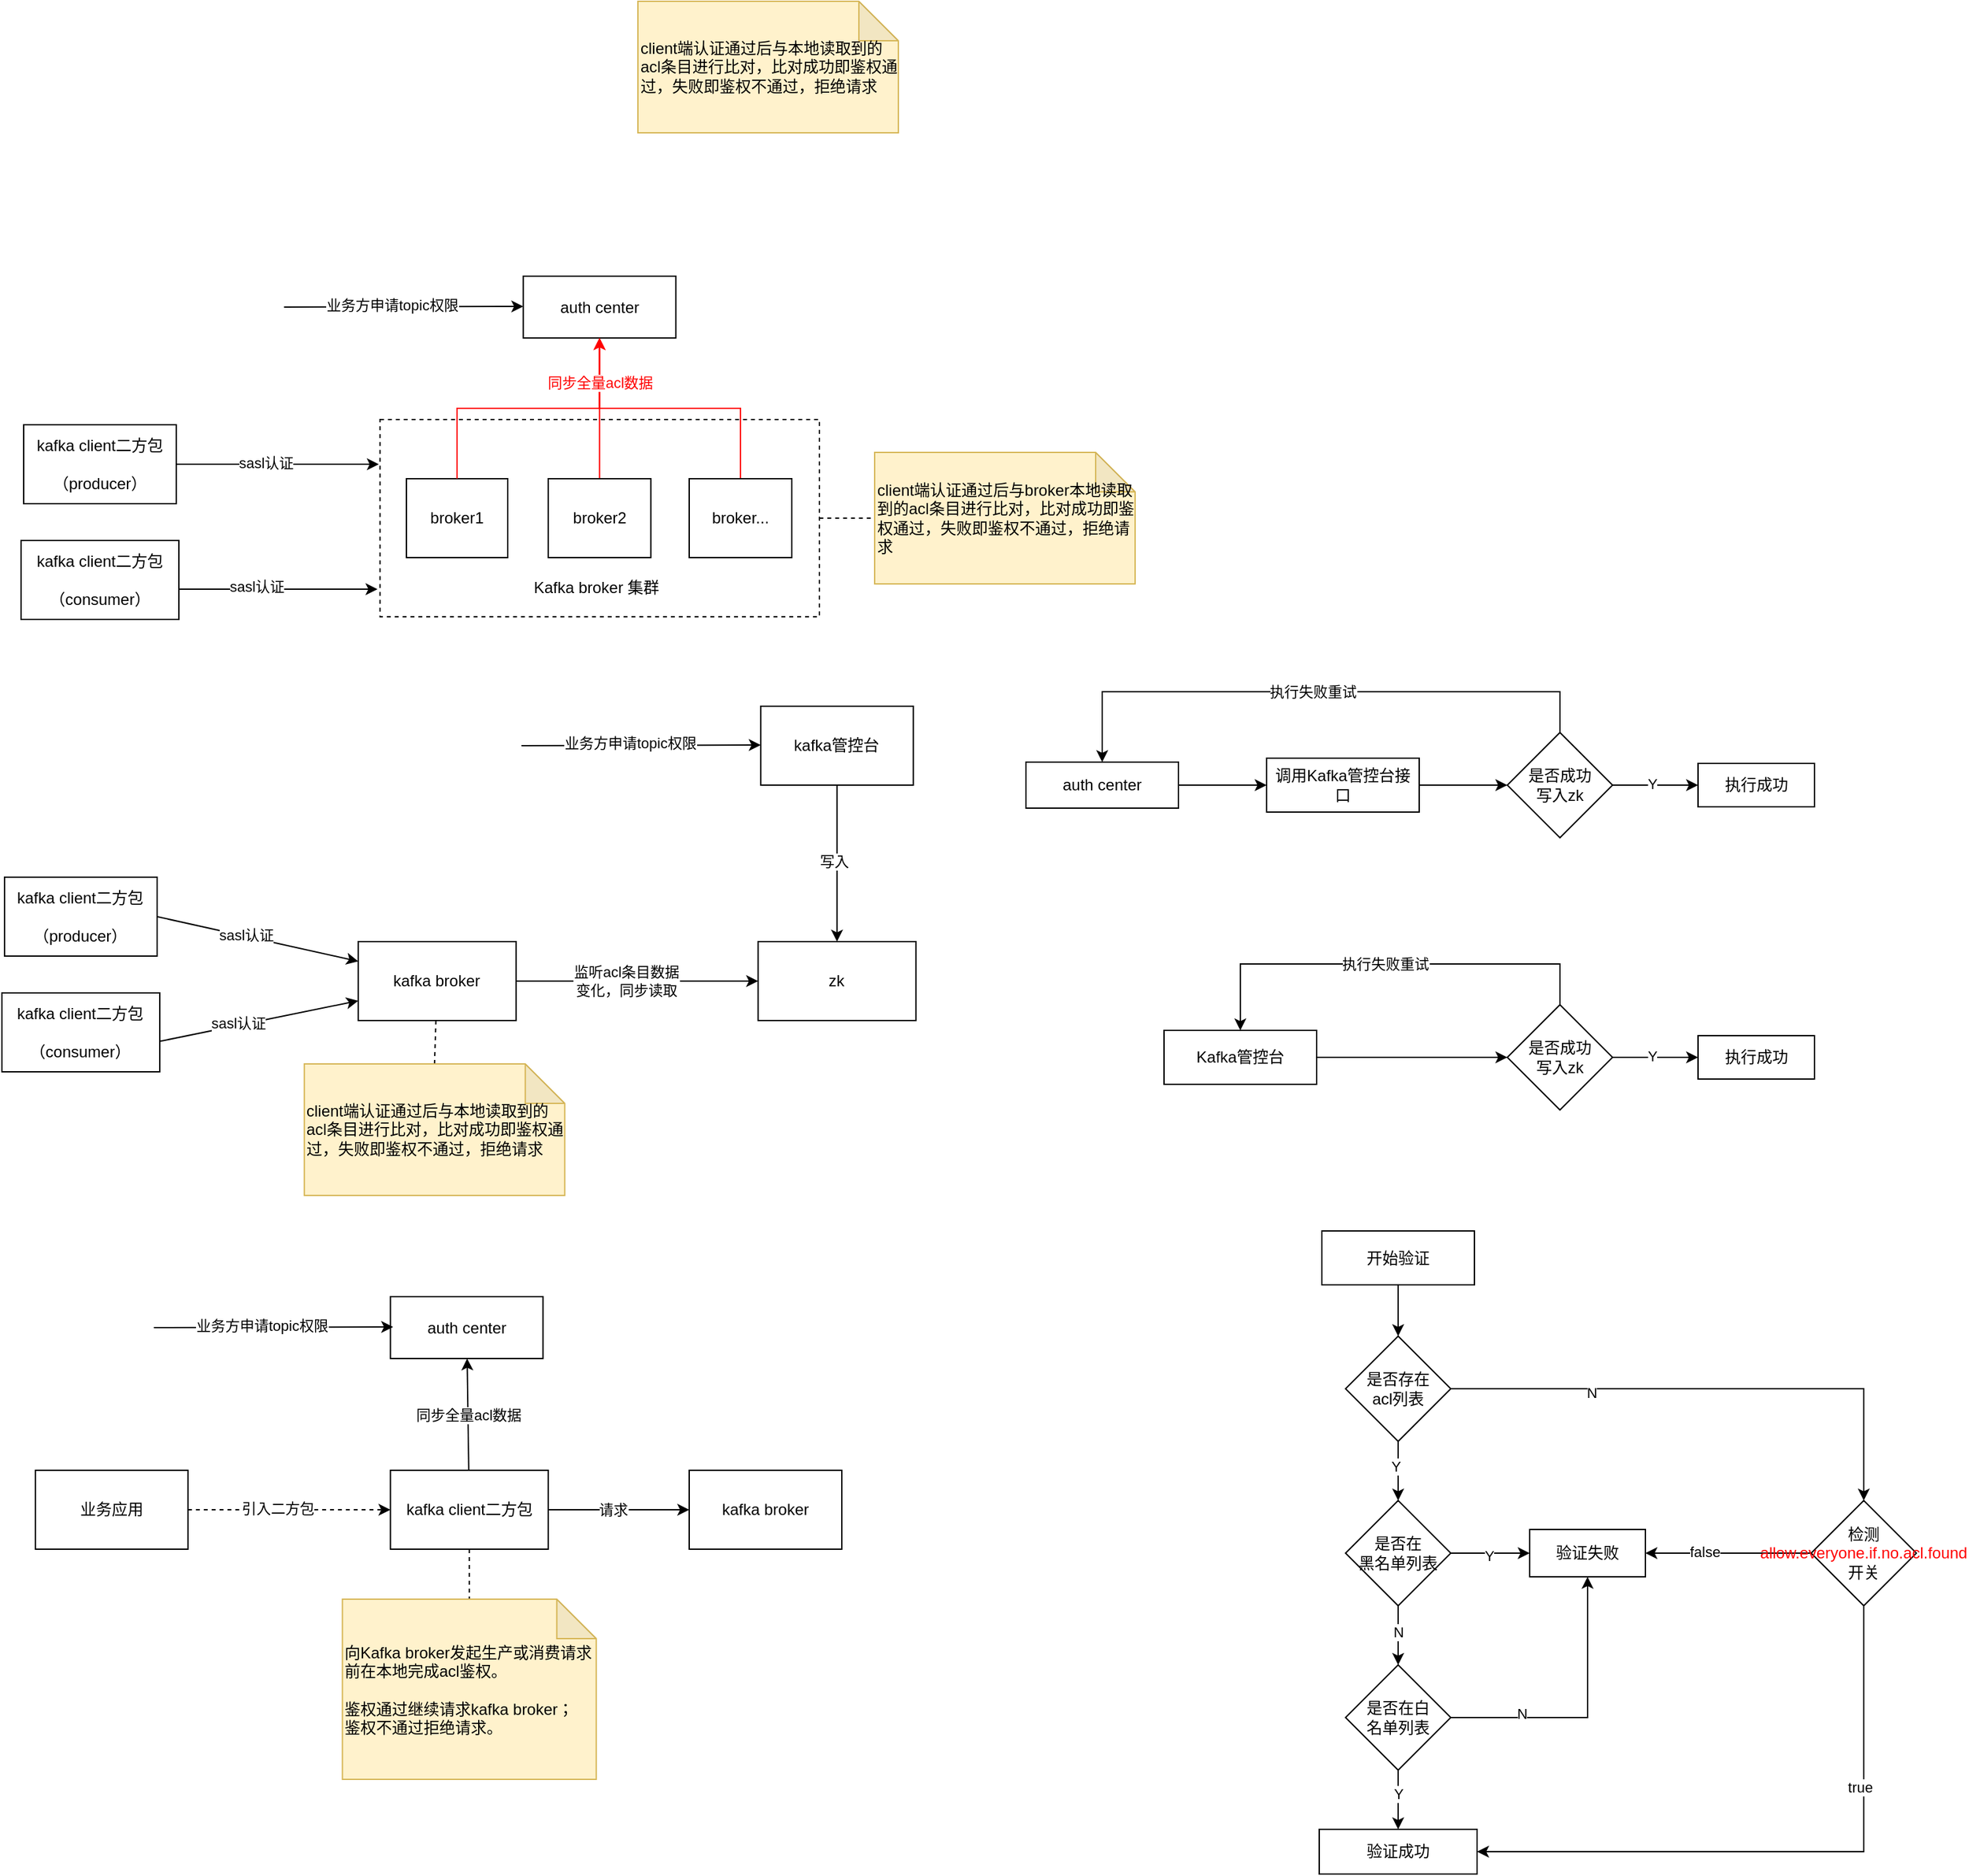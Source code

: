 <mxfile version="15.7.3" type="github">
  <diagram id="Uczro51jpl-yvH97A21P" name="第 1 页">
    <mxGraphModel dx="1426" dy="1203" grid="0" gridSize="10" guides="1" tooltips="1" connect="1" arrows="1" fold="1" page="0" pageScale="1" pageWidth="827" pageHeight="1169" math="0" shadow="0">
      <root>
        <mxCell id="0" />
        <mxCell id="1" parent="0" />
        <mxCell id="M8erzikhFiW7y3PfaSRm-40" style="edgeStyle=none;rounded=0;orthogonalLoop=1;jettySize=auto;html=1;entryX=0;entryY=0.5;entryDx=0;entryDy=0;entryPerimeter=0;dashed=1;endArrow=none;endFill=0;" parent="1" source="M8erzikhFiW7y3PfaSRm-1" target="M8erzikhFiW7y3PfaSRm-19" edge="1">
          <mxGeometry relative="1" as="geometry" />
        </mxCell>
        <mxCell id="M8erzikhFiW7y3PfaSRm-1" value="" style="rounded=0;whiteSpace=wrap;html=1;dashed=1;align=left;" parent="1" vertex="1">
          <mxGeometry x="363.91" y="146" width="334.09" height="150" as="geometry" />
        </mxCell>
        <mxCell id="M8erzikhFiW7y3PfaSRm-5" style="edgeStyle=none;rounded=0;orthogonalLoop=1;jettySize=auto;html=1;exitX=1;exitY=0.5;exitDx=0;exitDy=0;" parent="1" source="M8erzikhFiW7y3PfaSRm-2" edge="1">
          <mxGeometry relative="1" as="geometry">
            <mxPoint x="363" y="180" as="targetPoint" />
          </mxGeometry>
        </mxCell>
        <mxCell id="M8erzikhFiW7y3PfaSRm-6" value="sasl认证" style="edgeLabel;html=1;align=center;verticalAlign=middle;resizable=0;points=[];" parent="M8erzikhFiW7y3PfaSRm-5" vertex="1" connectable="0">
          <mxGeometry x="-0.123" y="1" relative="1" as="geometry">
            <mxPoint as="offset" />
          </mxGeometry>
        </mxCell>
        <mxCell id="M8erzikhFiW7y3PfaSRm-2" value="kafka client二方包&lt;br&gt;&lt;br&gt;（producer）" style="rounded=0;whiteSpace=wrap;html=1;" parent="1" vertex="1">
          <mxGeometry x="93" y="150" width="116" height="60" as="geometry" />
        </mxCell>
        <mxCell id="M8erzikhFiW7y3PfaSRm-7" style="edgeStyle=none;rounded=0;orthogonalLoop=1;jettySize=auto;html=1;exitX=0.992;exitY=0.617;exitDx=0;exitDy=0;exitPerimeter=0;" parent="1" source="M8erzikhFiW7y3PfaSRm-3" edge="1">
          <mxGeometry relative="1" as="geometry">
            <mxPoint x="362" y="275" as="targetPoint" />
          </mxGeometry>
        </mxCell>
        <mxCell id="M8erzikhFiW7y3PfaSRm-8" value="sasl认证" style="edgeLabel;html=1;align=center;verticalAlign=middle;resizable=0;points=[];" parent="M8erzikhFiW7y3PfaSRm-7" vertex="1" connectable="0">
          <mxGeometry x="-0.209" y="2" relative="1" as="geometry">
            <mxPoint as="offset" />
          </mxGeometry>
        </mxCell>
        <mxCell id="M8erzikhFiW7y3PfaSRm-3" value="kafka client二方包&lt;br&gt;&lt;br&gt;（consumer）" style="rounded=0;whiteSpace=wrap;html=1;" parent="1" vertex="1">
          <mxGeometry x="91" y="238" width="120" height="60" as="geometry" />
        </mxCell>
        <mxCell id="M8erzikhFiW7y3PfaSRm-11" value="auth center" style="rounded=0;whiteSpace=wrap;html=1;" parent="1" vertex="1">
          <mxGeometry x="472.82" y="37" width="116" height="47" as="geometry" />
        </mxCell>
        <mxCell id="M8erzikhFiW7y3PfaSRm-19" value="client端认证通过后与broker本地读取到的acl条目进行比对，比对成功即鉴权通过，失败即鉴权不通过，拒绝请求" style="shape=note;whiteSpace=wrap;html=1;backgroundOutline=1;darkOpacity=0.05;fillColor=#fff2cc;strokeColor=#d6b656;align=left;" parent="1" vertex="1">
          <mxGeometry x="740" y="171" width="198" height="100" as="geometry" />
        </mxCell>
        <mxCell id="M8erzikhFiW7y3PfaSRm-21" style="edgeStyle=none;rounded=0;orthogonalLoop=1;jettySize=auto;html=1;" parent="1" source="M8erzikhFiW7y3PfaSRm-24" target="M8erzikhFiW7y3PfaSRm-31" edge="1">
          <mxGeometry relative="1" as="geometry" />
        </mxCell>
        <mxCell id="M8erzikhFiW7y3PfaSRm-22" value="监听acl条目数据&lt;br&gt;变化，同步读取" style="edgeLabel;html=1;align=center;verticalAlign=middle;resizable=0;points=[];" parent="M8erzikhFiW7y3PfaSRm-21" vertex="1" connectable="0">
          <mxGeometry x="-0.282" y="1" relative="1" as="geometry">
            <mxPoint x="17" y="1" as="offset" />
          </mxGeometry>
        </mxCell>
        <mxCell id="M8erzikhFiW7y3PfaSRm-23" style="edgeStyle=none;rounded=0;orthogonalLoop=1;jettySize=auto;html=1;entryX=0.5;entryY=0;entryDx=0;entryDy=0;entryPerimeter=0;dashed=1;endArrow=none;endFill=0;" parent="1" source="M8erzikhFiW7y3PfaSRm-24" target="M8erzikhFiW7y3PfaSRm-38" edge="1">
          <mxGeometry relative="1" as="geometry" />
        </mxCell>
        <mxCell id="M8erzikhFiW7y3PfaSRm-24" value="kafka broker" style="rounded=0;whiteSpace=wrap;html=1;" parent="1" vertex="1">
          <mxGeometry x="347.36" y="543" width="120" height="60" as="geometry" />
        </mxCell>
        <mxCell id="M8erzikhFiW7y3PfaSRm-25" style="edgeStyle=none;rounded=0;orthogonalLoop=1;jettySize=auto;html=1;entryX=0;entryY=0.25;entryDx=0;entryDy=0;exitX=1;exitY=0.5;exitDx=0;exitDy=0;" parent="1" source="M8erzikhFiW7y3PfaSRm-27" target="M8erzikhFiW7y3PfaSRm-24" edge="1">
          <mxGeometry relative="1" as="geometry" />
        </mxCell>
        <mxCell id="M8erzikhFiW7y3PfaSRm-26" value="sasl认证" style="edgeLabel;html=1;align=center;verticalAlign=middle;resizable=0;points=[];" parent="M8erzikhFiW7y3PfaSRm-25" vertex="1" connectable="0">
          <mxGeometry x="-0.123" y="1" relative="1" as="geometry">
            <mxPoint as="offset" />
          </mxGeometry>
        </mxCell>
        <mxCell id="M8erzikhFiW7y3PfaSRm-27" value="kafka client二方包&lt;br&gt;&lt;br&gt;（producer）" style="rounded=0;whiteSpace=wrap;html=1;" parent="1" vertex="1">
          <mxGeometry x="78.45" y="494" width="116" height="60" as="geometry" />
        </mxCell>
        <mxCell id="M8erzikhFiW7y3PfaSRm-28" style="edgeStyle=none;rounded=0;orthogonalLoop=1;jettySize=auto;html=1;entryX=0;entryY=0.75;entryDx=0;entryDy=0;exitX=0.992;exitY=0.617;exitDx=0;exitDy=0;exitPerimeter=0;" parent="1" source="M8erzikhFiW7y3PfaSRm-30" target="M8erzikhFiW7y3PfaSRm-24" edge="1">
          <mxGeometry relative="1" as="geometry" />
        </mxCell>
        <mxCell id="M8erzikhFiW7y3PfaSRm-29" value="sasl认证" style="edgeLabel;html=1;align=center;verticalAlign=middle;resizable=0;points=[];" parent="M8erzikhFiW7y3PfaSRm-28" vertex="1" connectable="0">
          <mxGeometry x="-0.209" y="2" relative="1" as="geometry">
            <mxPoint as="offset" />
          </mxGeometry>
        </mxCell>
        <mxCell id="M8erzikhFiW7y3PfaSRm-30" value="kafka client二方包&lt;br&gt;&lt;br&gt;（consumer）" style="rounded=0;whiteSpace=wrap;html=1;" parent="1" vertex="1">
          <mxGeometry x="76.45" y="582" width="120" height="60" as="geometry" />
        </mxCell>
        <mxCell id="M8erzikhFiW7y3PfaSRm-31" value="zk" style="rounded=0;whiteSpace=wrap;html=1;" parent="1" vertex="1">
          <mxGeometry x="651.36" y="543" width="120" height="60" as="geometry" />
        </mxCell>
        <mxCell id="M8erzikhFiW7y3PfaSRm-35" style="edgeStyle=none;rounded=0;orthogonalLoop=1;jettySize=auto;html=1;" parent="1" source="M8erzikhFiW7y3PfaSRm-37" target="M8erzikhFiW7y3PfaSRm-31" edge="1">
          <mxGeometry relative="1" as="geometry" />
        </mxCell>
        <mxCell id="M8erzikhFiW7y3PfaSRm-36" value="写入" style="edgeLabel;html=1;align=center;verticalAlign=middle;resizable=0;points=[];" parent="M8erzikhFiW7y3PfaSRm-35" vertex="1" connectable="0">
          <mxGeometry x="-0.025" y="-3" relative="1" as="geometry">
            <mxPoint as="offset" />
          </mxGeometry>
        </mxCell>
        <mxCell id="M8erzikhFiW7y3PfaSRm-37" value="kafka管控台" style="rounded=0;whiteSpace=wrap;html=1;" parent="1" vertex="1">
          <mxGeometry x="653.36" y="364" width="116" height="60" as="geometry" />
        </mxCell>
        <mxCell id="M8erzikhFiW7y3PfaSRm-38" value="client端认证通过后与本地读取到的acl条目进行比对，比对成功即鉴权通过，失败即鉴权不通过，拒绝请求" style="shape=note;whiteSpace=wrap;html=1;backgroundOutline=1;darkOpacity=0.05;fillColor=#fff2cc;strokeColor=#d6b656;align=left;" parent="1" vertex="1">
          <mxGeometry x="306.36" y="636" width="198" height="100" as="geometry" />
        </mxCell>
        <mxCell id="M8erzikhFiW7y3PfaSRm-41" value="" style="endArrow=classic;html=1;rounded=0;" parent="1" edge="1">
          <mxGeometry width="50" height="50" relative="1" as="geometry">
            <mxPoint x="471.45" y="394" as="sourcePoint" />
            <mxPoint x="653.36" y="393.5" as="targetPoint" />
          </mxGeometry>
        </mxCell>
        <mxCell id="M8erzikhFiW7y3PfaSRm-42" value="业务方申请topic权限" style="edgeLabel;html=1;align=center;verticalAlign=middle;resizable=0;points=[];" parent="M8erzikhFiW7y3PfaSRm-41" vertex="1" connectable="0">
          <mxGeometry x="-0.295" y="1" relative="1" as="geometry">
            <mxPoint x="18" y="-1" as="offset" />
          </mxGeometry>
        </mxCell>
        <mxCell id="M8erzikhFiW7y3PfaSRm-43" value="同步全量acl数据" style="edgeStyle=none;rounded=0;orthogonalLoop=1;jettySize=auto;html=1;" parent="1" source="M8erzikhFiW7y3PfaSRm-45" target="M8erzikhFiW7y3PfaSRm-52" edge="1">
          <mxGeometry relative="1" as="geometry" />
        </mxCell>
        <mxCell id="M8erzikhFiW7y3PfaSRm-44" style="edgeStyle=none;rounded=0;orthogonalLoop=1;jettySize=auto;html=1;entryX=0.5;entryY=0;entryDx=0;entryDy=0;entryPerimeter=0;dashed=1;endArrow=none;endFill=0;" parent="1" source="M8erzikhFiW7y3PfaSRm-45" target="M8erzikhFiW7y3PfaSRm-53" edge="1">
          <mxGeometry relative="1" as="geometry" />
        </mxCell>
        <mxCell id="M8erzikhFiW7y3PfaSRm-58" style="edgeStyle=none;rounded=0;orthogonalLoop=1;jettySize=auto;html=1;entryX=0;entryY=0.5;entryDx=0;entryDy=0;endArrow=classic;endFill=1;" parent="1" source="M8erzikhFiW7y3PfaSRm-45" target="M8erzikhFiW7y3PfaSRm-57" edge="1">
          <mxGeometry relative="1" as="geometry" />
        </mxCell>
        <mxCell id="M8erzikhFiW7y3PfaSRm-59" value="请求" style="edgeLabel;html=1;align=center;verticalAlign=middle;resizable=0;points=[];" parent="M8erzikhFiW7y3PfaSRm-58" vertex="1" connectable="0">
          <mxGeometry x="-0.082" relative="1" as="geometry">
            <mxPoint as="offset" />
          </mxGeometry>
        </mxCell>
        <mxCell id="M8erzikhFiW7y3PfaSRm-45" value="kafka client二方包" style="rounded=0;whiteSpace=wrap;html=1;" parent="1" vertex="1">
          <mxGeometry x="371.82" y="945" width="120" height="60" as="geometry" />
        </mxCell>
        <mxCell id="M8erzikhFiW7y3PfaSRm-46" style="edgeStyle=none;rounded=0;orthogonalLoop=1;jettySize=auto;html=1;entryX=0;entryY=0.5;entryDx=0;entryDy=0;exitX=1;exitY=0.5;exitDx=0;exitDy=0;dashed=1;" parent="1" source="M8erzikhFiW7y3PfaSRm-48" target="M8erzikhFiW7y3PfaSRm-45" edge="1">
          <mxGeometry relative="1" as="geometry" />
        </mxCell>
        <mxCell id="M8erzikhFiW7y3PfaSRm-47" value="引入二方包" style="edgeLabel;html=1;align=center;verticalAlign=middle;resizable=0;points=[];" parent="M8erzikhFiW7y3PfaSRm-46" vertex="1" connectable="0">
          <mxGeometry x="-0.123" y="1" relative="1" as="geometry">
            <mxPoint as="offset" />
          </mxGeometry>
        </mxCell>
        <mxCell id="M8erzikhFiW7y3PfaSRm-48" value="业务应用" style="rounded=0;whiteSpace=wrap;html=1;" parent="1" vertex="1">
          <mxGeometry x="101.91" y="945" width="116" height="60" as="geometry" />
        </mxCell>
        <mxCell id="M8erzikhFiW7y3PfaSRm-52" value="auth center" style="rounded=0;whiteSpace=wrap;html=1;" parent="1" vertex="1">
          <mxGeometry x="371.82" y="813" width="116" height="47" as="geometry" />
        </mxCell>
        <mxCell id="M8erzikhFiW7y3PfaSRm-53" value="向Kafka broker发起生产或消费请求前在本地完成acl鉴权。&lt;br&gt;&lt;br&gt;鉴权通过继续请求kafka broker；&lt;br&gt;鉴权不通过拒绝请求。" style="shape=note;whiteSpace=wrap;html=1;backgroundOutline=1;darkOpacity=0.05;fillColor=#fff2cc;strokeColor=#d6b656;align=left;" parent="1" vertex="1">
          <mxGeometry x="335.32" y="1043" width="193" height="137" as="geometry" />
        </mxCell>
        <mxCell id="M8erzikhFiW7y3PfaSRm-57" value="kafka broker" style="rounded=0;whiteSpace=wrap;html=1;" parent="1" vertex="1">
          <mxGeometry x="599" y="945" width="116" height="60" as="geometry" />
        </mxCell>
        <mxCell id="L2M4xERiQ1L11NZPQG7T-5" value="" style="edgeStyle=orthogonalEdgeStyle;rounded=0;orthogonalLoop=1;jettySize=auto;html=1;" edge="1" parent="1" source="L2M4xERiQ1L11NZPQG7T-1" target="L2M4xERiQ1L11NZPQG7T-2">
          <mxGeometry relative="1" as="geometry">
            <mxPoint x="1102.5" y="387" as="targetPoint" />
          </mxGeometry>
        </mxCell>
        <mxCell id="L2M4xERiQ1L11NZPQG7T-1" value="auth center" style="rounded=0;whiteSpace=wrap;html=1;" vertex="1" parent="1">
          <mxGeometry x="855" y="406.5" width="116" height="35" as="geometry" />
        </mxCell>
        <mxCell id="L2M4xERiQ1L11NZPQG7T-2" value="调用Kafka管控台接口" style="rounded=0;whiteSpace=wrap;html=1;" vertex="1" parent="1">
          <mxGeometry x="1038" y="403.5" width="116" height="41" as="geometry" />
        </mxCell>
        <mxCell id="L2M4xERiQ1L11NZPQG7T-9" value="" style="edgeStyle=orthogonalEdgeStyle;rounded=0;orthogonalLoop=1;jettySize=auto;html=1;exitX=1;exitY=0.5;exitDx=0;exitDy=0;" edge="1" parent="1" source="L2M4xERiQ1L11NZPQG7T-2" target="L2M4xERiQ1L11NZPQG7T-8">
          <mxGeometry relative="1" as="geometry">
            <mxPoint x="1102.5" y="473" as="sourcePoint" />
          </mxGeometry>
        </mxCell>
        <mxCell id="L2M4xERiQ1L11NZPQG7T-12" value="" style="edgeStyle=orthogonalEdgeStyle;rounded=0;orthogonalLoop=1;jettySize=auto;html=1;" edge="1" parent="1" source="L2M4xERiQ1L11NZPQG7T-8" target="L2M4xERiQ1L11NZPQG7T-11">
          <mxGeometry relative="1" as="geometry" />
        </mxCell>
        <mxCell id="L2M4xERiQ1L11NZPQG7T-13" value="Y" style="edgeLabel;html=1;align=center;verticalAlign=middle;resizable=0;points=[];" vertex="1" connectable="0" parent="L2M4xERiQ1L11NZPQG7T-12">
          <mxGeometry x="-0.076" y="1" relative="1" as="geometry">
            <mxPoint as="offset" />
          </mxGeometry>
        </mxCell>
        <mxCell id="L2M4xERiQ1L11NZPQG7T-14" style="edgeStyle=orthogonalEdgeStyle;rounded=0;orthogonalLoop=1;jettySize=auto;html=1;entryX=0.5;entryY=0;entryDx=0;entryDy=0;exitX=0.5;exitY=0;exitDx=0;exitDy=0;" edge="1" parent="1" source="L2M4xERiQ1L11NZPQG7T-8" target="L2M4xERiQ1L11NZPQG7T-1">
          <mxGeometry relative="1" as="geometry">
            <Array as="points">
              <mxPoint x="1261" y="353" />
              <mxPoint x="913" y="353" />
            </Array>
          </mxGeometry>
        </mxCell>
        <mxCell id="L2M4xERiQ1L11NZPQG7T-15" value="执行失败重试" style="edgeLabel;html=1;align=center;verticalAlign=middle;resizable=0;points=[];" vertex="1" connectable="0" parent="L2M4xERiQ1L11NZPQG7T-14">
          <mxGeometry x="0.014" relative="1" as="geometry">
            <mxPoint as="offset" />
          </mxGeometry>
        </mxCell>
        <mxCell id="L2M4xERiQ1L11NZPQG7T-8" value="是否成功&lt;br&gt;写入zk" style="rhombus;whiteSpace=wrap;html=1;rounded=0;" vertex="1" parent="1">
          <mxGeometry x="1221" y="384" width="80" height="80" as="geometry" />
        </mxCell>
        <mxCell id="L2M4xERiQ1L11NZPQG7T-11" value="执行成功" style="whiteSpace=wrap;html=1;rounded=0;" vertex="1" parent="1">
          <mxGeometry x="1366" y="407.5" width="88.5" height="33" as="geometry" />
        </mxCell>
        <mxCell id="L2M4xERiQ1L11NZPQG7T-18" value="Kafka管控台" style="rounded=0;whiteSpace=wrap;html=1;" vertex="1" parent="1">
          <mxGeometry x="960" y="610.5" width="116" height="41" as="geometry" />
        </mxCell>
        <mxCell id="L2M4xERiQ1L11NZPQG7T-19" value="" style="edgeStyle=orthogonalEdgeStyle;rounded=0;orthogonalLoop=1;jettySize=auto;html=1;exitX=1;exitY=0.5;exitDx=0;exitDy=0;" edge="1" parent="1" source="L2M4xERiQ1L11NZPQG7T-18" target="L2M4xERiQ1L11NZPQG7T-24">
          <mxGeometry relative="1" as="geometry">
            <mxPoint x="1102.5" y="680" as="sourcePoint" />
          </mxGeometry>
        </mxCell>
        <mxCell id="L2M4xERiQ1L11NZPQG7T-20" value="" style="edgeStyle=orthogonalEdgeStyle;rounded=0;orthogonalLoop=1;jettySize=auto;html=1;" edge="1" parent="1" source="L2M4xERiQ1L11NZPQG7T-24" target="L2M4xERiQ1L11NZPQG7T-25">
          <mxGeometry relative="1" as="geometry" />
        </mxCell>
        <mxCell id="L2M4xERiQ1L11NZPQG7T-21" value="Y" style="edgeLabel;html=1;align=center;verticalAlign=middle;resizable=0;points=[];" vertex="1" connectable="0" parent="L2M4xERiQ1L11NZPQG7T-20">
          <mxGeometry x="-0.076" y="1" relative="1" as="geometry">
            <mxPoint as="offset" />
          </mxGeometry>
        </mxCell>
        <mxCell id="L2M4xERiQ1L11NZPQG7T-22" style="edgeStyle=orthogonalEdgeStyle;rounded=0;orthogonalLoop=1;jettySize=auto;html=1;entryX=0.5;entryY=0;entryDx=0;entryDy=0;exitX=0.5;exitY=0;exitDx=0;exitDy=0;" edge="1" parent="1" source="L2M4xERiQ1L11NZPQG7T-24" target="L2M4xERiQ1L11NZPQG7T-18">
          <mxGeometry relative="1" as="geometry">
            <Array as="points">
              <mxPoint x="1261" y="560" />
              <mxPoint x="1018" y="560" />
            </Array>
            <mxPoint x="913" y="613.5" as="targetPoint" />
          </mxGeometry>
        </mxCell>
        <mxCell id="L2M4xERiQ1L11NZPQG7T-23" value="执行失败重试" style="edgeLabel;html=1;align=center;verticalAlign=middle;resizable=0;points=[];" vertex="1" connectable="0" parent="L2M4xERiQ1L11NZPQG7T-22">
          <mxGeometry x="0.014" relative="1" as="geometry">
            <mxPoint as="offset" />
          </mxGeometry>
        </mxCell>
        <mxCell id="L2M4xERiQ1L11NZPQG7T-24" value="是否成功&lt;br&gt;写入zk" style="rhombus;whiteSpace=wrap;html=1;rounded=0;" vertex="1" parent="1">
          <mxGeometry x="1221" y="591" width="80" height="80" as="geometry" />
        </mxCell>
        <mxCell id="L2M4xERiQ1L11NZPQG7T-25" value="执行成功" style="whiteSpace=wrap;html=1;rounded=0;" vertex="1" parent="1">
          <mxGeometry x="1366" y="614.5" width="88.5" height="33" as="geometry" />
        </mxCell>
        <mxCell id="L2M4xERiQ1L11NZPQG7T-28" value="" style="edgeStyle=orthogonalEdgeStyle;rounded=0;orthogonalLoop=1;jettySize=auto;html=1;" edge="1" parent="1" source="L2M4xERiQ1L11NZPQG7T-26" target="L2M4xERiQ1L11NZPQG7T-27">
          <mxGeometry relative="1" as="geometry" />
        </mxCell>
        <mxCell id="L2M4xERiQ1L11NZPQG7T-26" value="开始验证" style="rounded=0;whiteSpace=wrap;html=1;" vertex="1" parent="1">
          <mxGeometry x="1080" y="763" width="116" height="41" as="geometry" />
        </mxCell>
        <mxCell id="L2M4xERiQ1L11NZPQG7T-30" value="" style="edgeStyle=orthogonalEdgeStyle;rounded=0;orthogonalLoop=1;jettySize=auto;html=1;" edge="1" parent="1" source="L2M4xERiQ1L11NZPQG7T-27" target="L2M4xERiQ1L11NZPQG7T-29">
          <mxGeometry relative="1" as="geometry" />
        </mxCell>
        <mxCell id="L2M4xERiQ1L11NZPQG7T-31" value="Y" style="edgeLabel;html=1;align=center;verticalAlign=middle;resizable=0;points=[];" vertex="1" connectable="0" parent="L2M4xERiQ1L11NZPQG7T-30">
          <mxGeometry x="-0.15" y="-2" relative="1" as="geometry">
            <mxPoint as="offset" />
          </mxGeometry>
        </mxCell>
        <mxCell id="L2M4xERiQ1L11NZPQG7T-39" value="" style="edgeStyle=orthogonalEdgeStyle;rounded=0;orthogonalLoop=1;jettySize=auto;html=1;entryX=0.5;entryY=0;entryDx=0;entryDy=0;" edge="1" parent="1" source="L2M4xERiQ1L11NZPQG7T-27" target="L2M4xERiQ1L11NZPQG7T-38">
          <mxGeometry relative="1" as="geometry" />
        </mxCell>
        <mxCell id="L2M4xERiQ1L11NZPQG7T-42" value="N" style="edgeLabel;html=1;align=center;verticalAlign=middle;resizable=0;points=[];" vertex="1" connectable="0" parent="L2M4xERiQ1L11NZPQG7T-39">
          <mxGeometry x="-0.465" y="-3" relative="1" as="geometry">
            <mxPoint as="offset" />
          </mxGeometry>
        </mxCell>
        <mxCell id="L2M4xERiQ1L11NZPQG7T-27" value="是否存在&lt;br&gt;acl列表" style="rhombus;whiteSpace=wrap;html=1;rounded=0;" vertex="1" parent="1">
          <mxGeometry x="1098" y="843" width="80" height="80" as="geometry" />
        </mxCell>
        <mxCell id="L2M4xERiQ1L11NZPQG7T-33" value="" style="edgeStyle=orthogonalEdgeStyle;rounded=0;orthogonalLoop=1;jettySize=auto;html=1;" edge="1" parent="1" source="L2M4xERiQ1L11NZPQG7T-29" target="L2M4xERiQ1L11NZPQG7T-32">
          <mxGeometry relative="1" as="geometry" />
        </mxCell>
        <mxCell id="L2M4xERiQ1L11NZPQG7T-34" value="N" style="edgeLabel;html=1;align=center;verticalAlign=middle;resizable=0;points=[];" vertex="1" connectable="0" parent="L2M4xERiQ1L11NZPQG7T-33">
          <mxGeometry x="-0.111" relative="1" as="geometry">
            <mxPoint as="offset" />
          </mxGeometry>
        </mxCell>
        <mxCell id="L2M4xERiQ1L11NZPQG7T-44" value="" style="edgeStyle=orthogonalEdgeStyle;rounded=0;orthogonalLoop=1;jettySize=auto;html=1;" edge="1" parent="1" source="L2M4xERiQ1L11NZPQG7T-29" target="L2M4xERiQ1L11NZPQG7T-43">
          <mxGeometry relative="1" as="geometry" />
        </mxCell>
        <mxCell id="L2M4xERiQ1L11NZPQG7T-45" value="Y" style="edgeLabel;html=1;align=center;verticalAlign=middle;resizable=0;points=[];" vertex="1" connectable="0" parent="L2M4xERiQ1L11NZPQG7T-44">
          <mxGeometry x="-0.033" y="-2" relative="1" as="geometry">
            <mxPoint as="offset" />
          </mxGeometry>
        </mxCell>
        <mxCell id="L2M4xERiQ1L11NZPQG7T-29" value="是否在&lt;br&gt;黑名单列表" style="rhombus;whiteSpace=wrap;html=1;rounded=0;" vertex="1" parent="1">
          <mxGeometry x="1098" y="968" width="80" height="80" as="geometry" />
        </mxCell>
        <mxCell id="L2M4xERiQ1L11NZPQG7T-36" value="" style="edgeStyle=orthogonalEdgeStyle;rounded=0;orthogonalLoop=1;jettySize=auto;html=1;" edge="1" parent="1" source="L2M4xERiQ1L11NZPQG7T-32" target="L2M4xERiQ1L11NZPQG7T-35">
          <mxGeometry relative="1" as="geometry" />
        </mxCell>
        <mxCell id="L2M4xERiQ1L11NZPQG7T-37" value="Y" style="edgeLabel;html=1;align=center;verticalAlign=middle;resizable=0;points=[];" vertex="1" connectable="0" parent="L2M4xERiQ1L11NZPQG7T-36">
          <mxGeometry x="-0.2" relative="1" as="geometry">
            <mxPoint as="offset" />
          </mxGeometry>
        </mxCell>
        <mxCell id="L2M4xERiQ1L11NZPQG7T-46" style="edgeStyle=orthogonalEdgeStyle;rounded=0;orthogonalLoop=1;jettySize=auto;html=1;entryX=0.5;entryY=1;entryDx=0;entryDy=0;" edge="1" parent="1" source="L2M4xERiQ1L11NZPQG7T-32" target="L2M4xERiQ1L11NZPQG7T-43">
          <mxGeometry relative="1" as="geometry" />
        </mxCell>
        <mxCell id="L2M4xERiQ1L11NZPQG7T-47" value="N" style="edgeLabel;html=1;align=center;verticalAlign=middle;resizable=0;points=[];" vertex="1" connectable="0" parent="L2M4xERiQ1L11NZPQG7T-46">
          <mxGeometry x="-0.488" y="3" relative="1" as="geometry">
            <mxPoint as="offset" />
          </mxGeometry>
        </mxCell>
        <mxCell id="L2M4xERiQ1L11NZPQG7T-32" value="是否在白&lt;br&gt;名单列表" style="rhombus;whiteSpace=wrap;html=1;rounded=0;" vertex="1" parent="1">
          <mxGeometry x="1098" y="1093" width="80" height="80" as="geometry" />
        </mxCell>
        <mxCell id="L2M4xERiQ1L11NZPQG7T-35" value="验证成功" style="whiteSpace=wrap;html=1;rounded=0;" vertex="1" parent="1">
          <mxGeometry x="1078" y="1218" width="120" height="34" as="geometry" />
        </mxCell>
        <mxCell id="L2M4xERiQ1L11NZPQG7T-40" style="edgeStyle=orthogonalEdgeStyle;rounded=0;orthogonalLoop=1;jettySize=auto;html=1;exitX=0.5;exitY=1;exitDx=0;exitDy=0;entryX=1;entryY=0.5;entryDx=0;entryDy=0;" edge="1" parent="1" source="L2M4xERiQ1L11NZPQG7T-38" target="L2M4xERiQ1L11NZPQG7T-35">
          <mxGeometry relative="1" as="geometry" />
        </mxCell>
        <mxCell id="L2M4xERiQ1L11NZPQG7T-41" value="true" style="edgeLabel;html=1;align=center;verticalAlign=middle;resizable=0;points=[];" vertex="1" connectable="0" parent="L2M4xERiQ1L11NZPQG7T-40">
          <mxGeometry x="-0.426" y="-3" relative="1" as="geometry">
            <mxPoint as="offset" />
          </mxGeometry>
        </mxCell>
        <mxCell id="L2M4xERiQ1L11NZPQG7T-48" style="edgeStyle=orthogonalEdgeStyle;rounded=0;orthogonalLoop=1;jettySize=auto;html=1;entryX=1;entryY=0.5;entryDx=0;entryDy=0;" edge="1" parent="1" source="L2M4xERiQ1L11NZPQG7T-38" target="L2M4xERiQ1L11NZPQG7T-43">
          <mxGeometry relative="1" as="geometry" />
        </mxCell>
        <mxCell id="L2M4xERiQ1L11NZPQG7T-49" value="false" style="edgeLabel;html=1;align=center;verticalAlign=middle;resizable=0;points=[];" vertex="1" connectable="0" parent="L2M4xERiQ1L11NZPQG7T-48">
          <mxGeometry x="0.286" y="-1" relative="1" as="geometry">
            <mxPoint as="offset" />
          </mxGeometry>
        </mxCell>
        <mxCell id="L2M4xERiQ1L11NZPQG7T-38" value="检测&lt;br&gt;&lt;font color=&quot;#ff0000&quot;&gt;allow.everyone.if.no.acl.found&lt;br&gt;&lt;/font&gt;开关" style="rhombus;whiteSpace=wrap;html=1;rounded=0;" vertex="1" parent="1">
          <mxGeometry x="1452" y="968" width="80" height="80" as="geometry" />
        </mxCell>
        <mxCell id="L2M4xERiQ1L11NZPQG7T-43" value="验证失败" style="whiteSpace=wrap;html=1;rounded=0;" vertex="1" parent="1">
          <mxGeometry x="1238" y="990" width="88" height="36" as="geometry" />
        </mxCell>
        <mxCell id="L2M4xERiQ1L11NZPQG7T-50" value="" style="endArrow=classic;html=1;rounded=0;" edge="1" parent="1">
          <mxGeometry width="50" height="50" relative="1" as="geometry">
            <mxPoint x="290.91" y="60.5" as="sourcePoint" />
            <mxPoint x="472.82" y="60" as="targetPoint" />
          </mxGeometry>
        </mxCell>
        <mxCell id="L2M4xERiQ1L11NZPQG7T-51" value="业务方申请topic权限" style="edgeLabel;html=1;align=center;verticalAlign=middle;resizable=0;points=[];" vertex="1" connectable="0" parent="L2M4xERiQ1L11NZPQG7T-50">
          <mxGeometry x="-0.295" y="1" relative="1" as="geometry">
            <mxPoint x="18" y="-1" as="offset" />
          </mxGeometry>
        </mxCell>
        <mxCell id="L2M4xERiQ1L11NZPQG7T-52" value="" style="endArrow=classic;html=1;rounded=0;" edge="1" parent="1">
          <mxGeometry width="50" height="50" relative="1" as="geometry">
            <mxPoint x="192.0" y="836.5" as="sourcePoint" />
            <mxPoint x="373.91" y="836" as="targetPoint" />
          </mxGeometry>
        </mxCell>
        <mxCell id="L2M4xERiQ1L11NZPQG7T-53" value="业务方申请topic权限" style="edgeLabel;html=1;align=center;verticalAlign=middle;resizable=0;points=[];" vertex="1" connectable="0" parent="L2M4xERiQ1L11NZPQG7T-52">
          <mxGeometry x="-0.295" y="1" relative="1" as="geometry">
            <mxPoint x="18" y="-1" as="offset" />
          </mxGeometry>
        </mxCell>
        <mxCell id="L2M4xERiQ1L11NZPQG7T-54" value="client端认证通过后与本地读取到的acl条目进行比对，比对成功即鉴权通过，失败即鉴权不通过，拒绝请求" style="shape=note;whiteSpace=wrap;html=1;backgroundOutline=1;darkOpacity=0.05;fillColor=#fff2cc;strokeColor=#d6b656;align=left;" vertex="1" parent="1">
          <mxGeometry x="560" y="-172" width="198" height="100" as="geometry" />
        </mxCell>
        <mxCell id="L2M4xERiQ1L11NZPQG7T-55" value="broker1" style="rounded=0;whiteSpace=wrap;html=1;" vertex="1" parent="1">
          <mxGeometry x="384" y="191" width="77" height="60" as="geometry" />
        </mxCell>
        <mxCell id="L2M4xERiQ1L11NZPQG7T-60" style="edgeStyle=orthogonalEdgeStyle;rounded=0;orthogonalLoop=1;jettySize=auto;html=1;fontColor=#000000;strokeColor=#FF0000;" edge="1" parent="1" source="L2M4xERiQ1L11NZPQG7T-56" target="M8erzikhFiW7y3PfaSRm-11">
          <mxGeometry relative="1" as="geometry" />
        </mxCell>
        <mxCell id="L2M4xERiQ1L11NZPQG7T-56" value="broker2" style="rounded=0;whiteSpace=wrap;html=1;" vertex="1" parent="1">
          <mxGeometry x="491.82" y="191" width="78" height="60" as="geometry" />
        </mxCell>
        <mxCell id="L2M4xERiQ1L11NZPQG7T-61" style="edgeStyle=orthogonalEdgeStyle;rounded=0;orthogonalLoop=1;jettySize=auto;html=1;exitX=0.5;exitY=0;exitDx=0;exitDy=0;entryX=0.5;entryY=1;entryDx=0;entryDy=0;fontColor=#000000;strokeColor=#FF0000;" edge="1" parent="1" source="L2M4xERiQ1L11NZPQG7T-57" target="M8erzikhFiW7y3PfaSRm-11">
          <mxGeometry relative="1" as="geometry" />
        </mxCell>
        <mxCell id="L2M4xERiQ1L11NZPQG7T-57" value="broker..." style="rounded=0;whiteSpace=wrap;html=1;" vertex="1" parent="1">
          <mxGeometry x="599" y="191" width="78" height="60" as="geometry" />
        </mxCell>
        <mxCell id="L2M4xERiQ1L11NZPQG7T-58" value="Kafka broker 集群" style="text;html=1;strokeColor=none;fillColor=none;align=center;verticalAlign=middle;whiteSpace=wrap;rounded=0;dashed=1;fontColor=#000000;" vertex="1" parent="1">
          <mxGeometry x="479" y="259" width="99" height="30" as="geometry" />
        </mxCell>
        <mxCell id="M8erzikhFiW7y3PfaSRm-39" value="同步全量acl数据" style="edgeStyle=orthogonalEdgeStyle;rounded=0;orthogonalLoop=1;jettySize=auto;html=1;exitX=0.5;exitY=0;exitDx=0;exitDy=0;strokeColor=#FF0000;fontColor=#FF0000;" parent="1" source="L2M4xERiQ1L11NZPQG7T-55" target="M8erzikhFiW7y3PfaSRm-11" edge="1">
          <mxGeometry x="0.684" relative="1" as="geometry">
            <mxPoint as="offset" />
          </mxGeometry>
        </mxCell>
      </root>
    </mxGraphModel>
  </diagram>
</mxfile>
